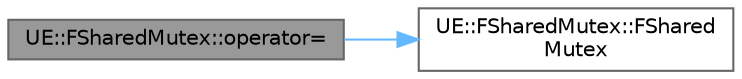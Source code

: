 digraph "UE::FSharedMutex::operator="
{
 // INTERACTIVE_SVG=YES
 // LATEX_PDF_SIZE
  bgcolor="transparent";
  edge [fontname=Helvetica,fontsize=10,labelfontname=Helvetica,labelfontsize=10];
  node [fontname=Helvetica,fontsize=10,shape=box,height=0.2,width=0.4];
  rankdir="LR";
  Node1 [id="Node000001",label="UE::FSharedMutex::operator=",height=0.2,width=0.4,color="gray40", fillcolor="grey60", style="filled", fontcolor="black",tooltip=" "];
  Node1 -> Node2 [id="edge1_Node000001_Node000002",color="steelblue1",style="solid",tooltip=" "];
  Node2 [id="Node000002",label="UE::FSharedMutex::FShared\lMutex",height=0.2,width=0.4,color="grey40", fillcolor="white", style="filled",URL="$d5/d40/classUE_1_1FSharedMutex.html#ae7d05414fcb0c79293db243ed51ec2c6",tooltip=" "];
}

